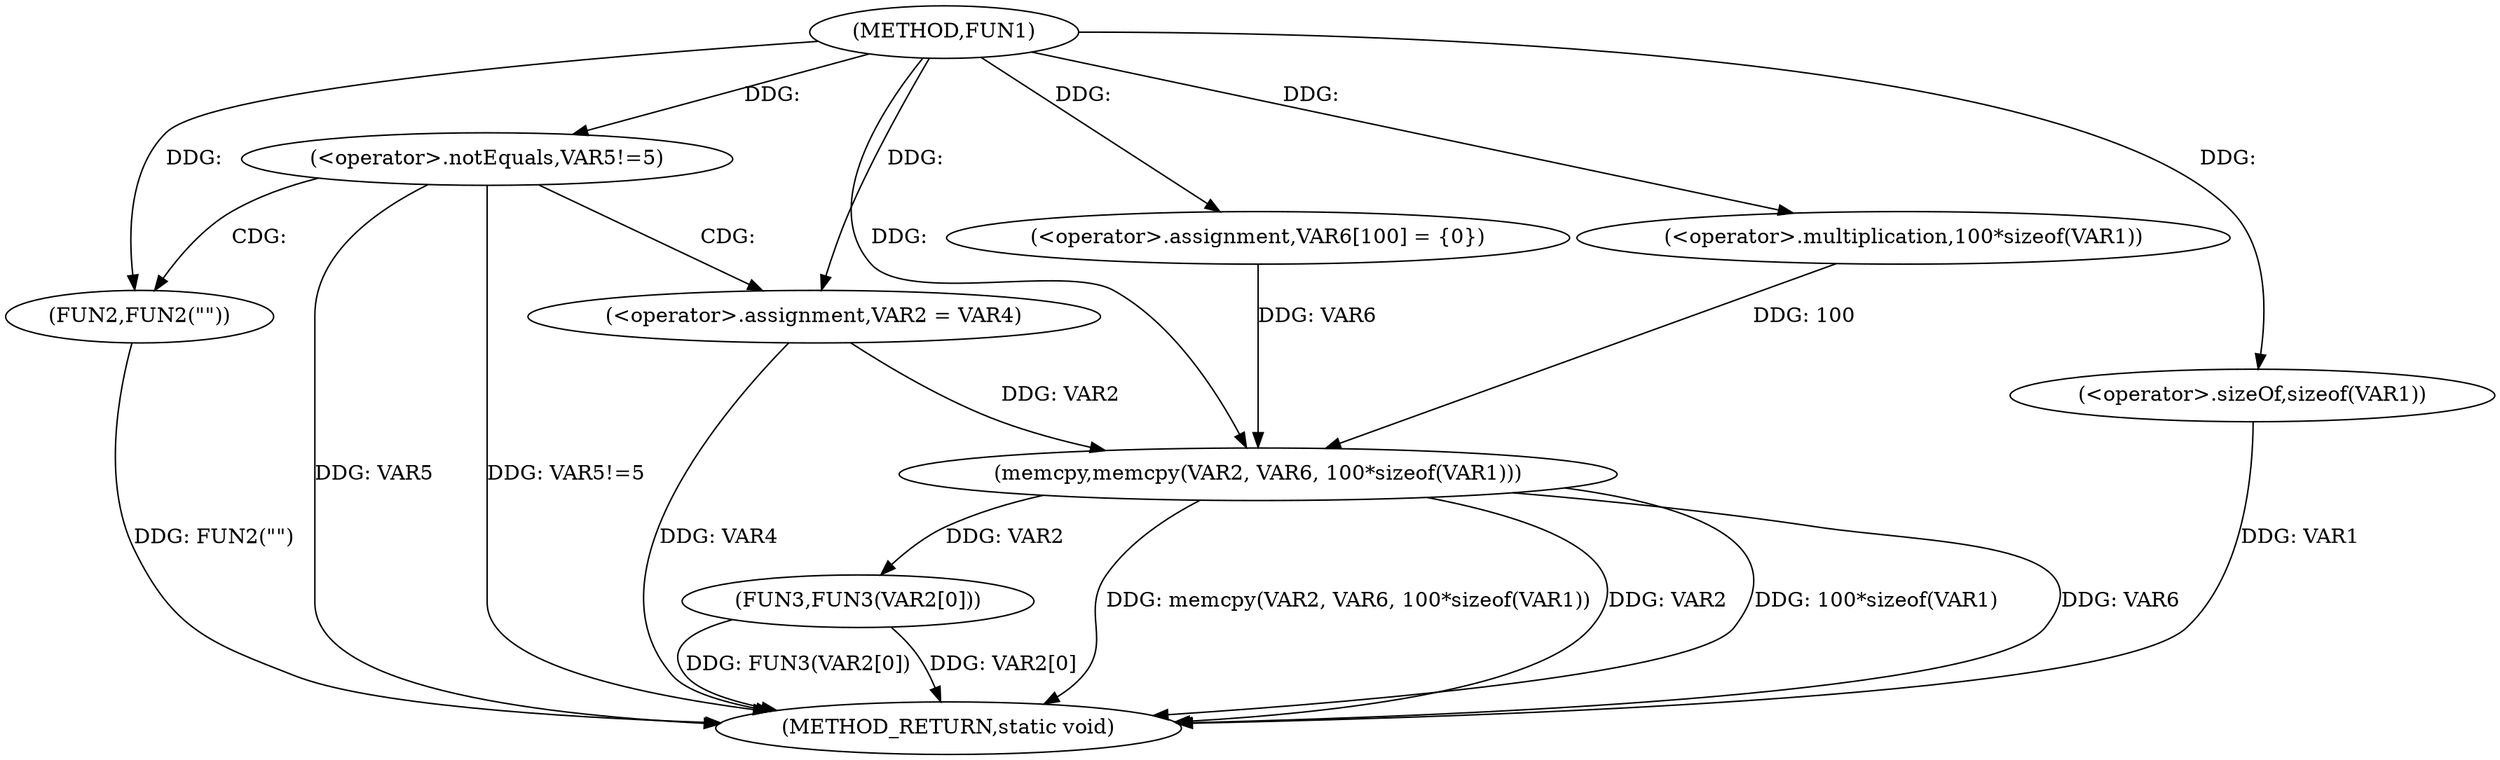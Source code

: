 digraph FUN1 {  
"1000100" [label = "(METHOD,FUN1)" ]
"1000132" [label = "(METHOD_RETURN,static void)" ]
"1000106" [label = "(<operator>.notEquals,VAR5!=5)" ]
"1000110" [label = "(FUN2,FUN2(\"\"))" ]
"1000114" [label = "(<operator>.assignment,VAR2 = VAR4)" ]
"1000119" [label = "(<operator>.assignment,VAR6[100] = {0})" ]
"1000121" [label = "(memcpy,memcpy(VAR2, VAR6, 100*sizeof(VAR1)))" ]
"1000124" [label = "(<operator>.multiplication,100*sizeof(VAR1))" ]
"1000126" [label = "(<operator>.sizeOf,sizeof(VAR1))" ]
"1000128" [label = "(FUN3,FUN3(VAR2[0]))" ]
  "1000106" -> "1000132"  [ label = "DDG: VAR5"] 
  "1000121" -> "1000132"  [ label = "DDG: VAR6"] 
  "1000128" -> "1000132"  [ label = "DDG: VAR2[0]"] 
  "1000121" -> "1000132"  [ label = "DDG: memcpy(VAR2, VAR6, 100*sizeof(VAR1))"] 
  "1000126" -> "1000132"  [ label = "DDG: VAR1"] 
  "1000110" -> "1000132"  [ label = "DDG: FUN2(\"\")"] 
  "1000121" -> "1000132"  [ label = "DDG: VAR2"] 
  "1000128" -> "1000132"  [ label = "DDG: FUN3(VAR2[0])"] 
  "1000114" -> "1000132"  [ label = "DDG: VAR4"] 
  "1000106" -> "1000132"  [ label = "DDG: VAR5!=5"] 
  "1000121" -> "1000132"  [ label = "DDG: 100*sizeof(VAR1)"] 
  "1000100" -> "1000106"  [ label = "DDG: "] 
  "1000100" -> "1000110"  [ label = "DDG: "] 
  "1000100" -> "1000114"  [ label = "DDG: "] 
  "1000100" -> "1000119"  [ label = "DDG: "] 
  "1000114" -> "1000121"  [ label = "DDG: VAR2"] 
  "1000100" -> "1000121"  [ label = "DDG: "] 
  "1000119" -> "1000121"  [ label = "DDG: VAR6"] 
  "1000124" -> "1000121"  [ label = "DDG: 100"] 
  "1000100" -> "1000124"  [ label = "DDG: "] 
  "1000100" -> "1000126"  [ label = "DDG: "] 
  "1000121" -> "1000128"  [ label = "DDG: VAR2"] 
  "1000106" -> "1000110"  [ label = "CDG: "] 
  "1000106" -> "1000114"  [ label = "CDG: "] 
}

